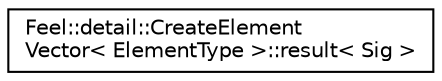 digraph "Graphical Class Hierarchy"
{
 // LATEX_PDF_SIZE
  edge [fontname="Helvetica",fontsize="10",labelfontname="Helvetica",labelfontsize="10"];
  node [fontname="Helvetica",fontsize="10",shape=record];
  rankdir="LR";
  Node0 [label="Feel::detail::CreateElement\lVector\< ElementType \>::result\< Sig \>",height=0.2,width=0.4,color="black", fillcolor="white", style="filled",URL="$structFeel_1_1detail_1_1CreateElementVector_1_1result.html",tooltip=" "];
}
